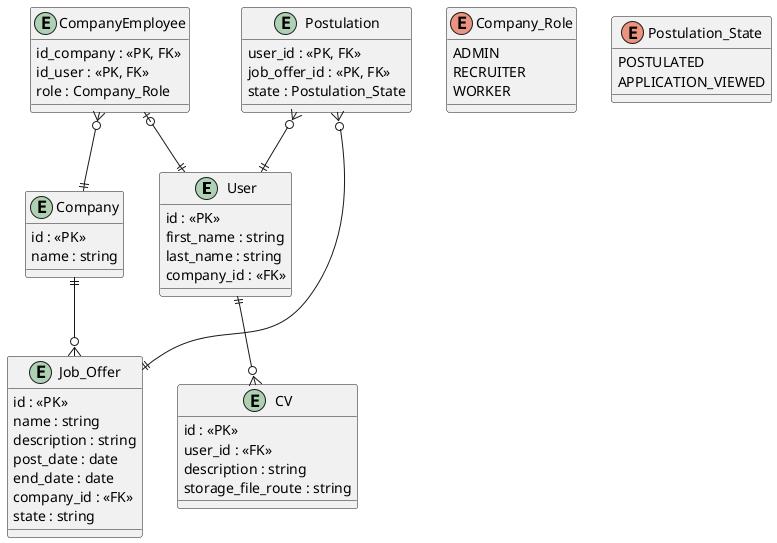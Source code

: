 @startuml El Cheemspleo
entity User {
    id : <<PK>>
    first_name : string
    last_name : string
    company_id : <<FK>>
}

entity CV {
    id : <<PK>>
    user_id : <<FK>>
    description : string
    storage_file_route : string
}

entity Company {
    id : <<PK>>
    name : string
}

entity CompanyEmployee {
    id_company : <<PK, FK>>
    id_user : <<PK, FK>>
    role : Company_Role
}

entity Job_Offer {
    id : <<PK>>
    name : string
    description : string
    post_date : date
    end_date : date
    company_id : <<FK>>
    state : string
}

entity Postulation {
    user_id : <<PK, FK>>
    job_offer_id : <<PK, FK>>
    state : Postulation_State
}

enum Company_Role {
    ADMIN
    RECRUITER
    WORKER
}

enum Postulation_State {
    POSTULATED
    APPLICATION_VIEWED
}

User ||--o{ CV
' To consider if a User could have more than one company to offer jobs.
CompanyEmployee |o--|| User 
CompanyEmployee }o--|| Company
Company ||--o{ Job_Offer
Postulation }o--|| User 
Postulation }o--|| Job_Offer
@enduml